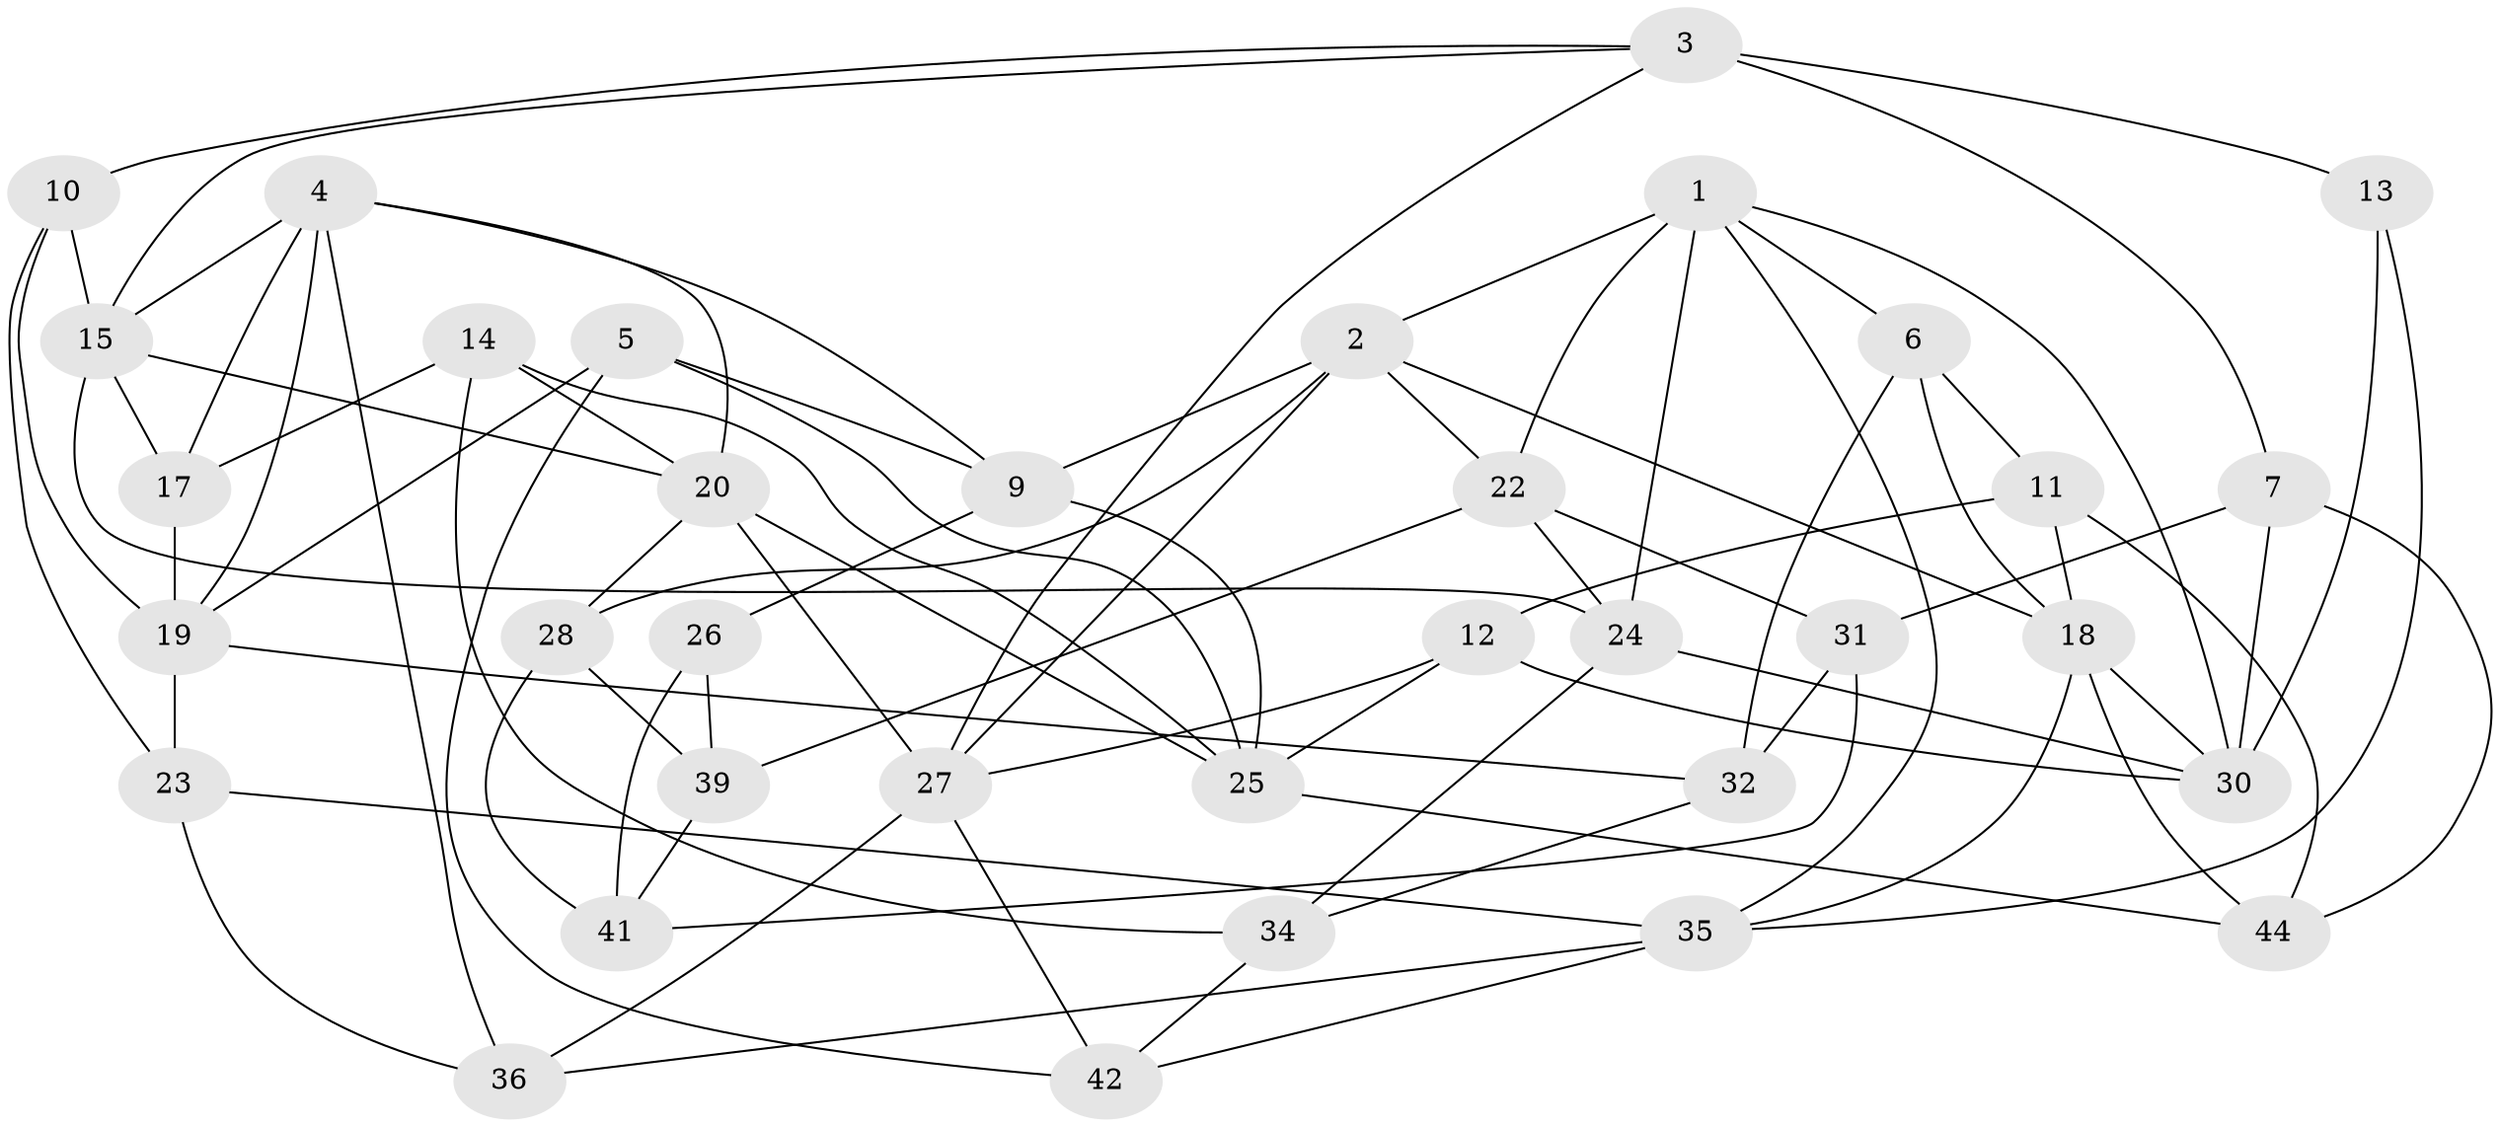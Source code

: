 // original degree distribution, {4: 1.0}
// Generated by graph-tools (version 1.1) at 2025/11/02/27/25 16:11:47]
// undirected, 35 vertices, 82 edges
graph export_dot {
graph [start="1"]
  node [color=gray90,style=filled];
  1 [super="+50"];
  2 [super="+43"];
  3 [super="+16"];
  4 [super="+8"];
  5;
  6;
  7;
  9 [super="+49"];
  10;
  11;
  12;
  13;
  14;
  15 [super="+47"];
  17;
  18 [super="+40"];
  19 [super="+21"];
  20 [super="+29"];
  22 [super="+33"];
  23;
  24 [super="+46"];
  25 [super="+48"];
  26;
  27 [super="+37"];
  28;
  30 [super="+45"];
  31;
  32;
  34;
  35 [super="+38"];
  36;
  39;
  41;
  42;
  44;
  1 -- 24;
  1 -- 35;
  1 -- 30;
  1 -- 2;
  1 -- 6;
  1 -- 22;
  2 -- 18;
  2 -- 27;
  2 -- 28;
  2 -- 9;
  2 -- 22;
  3 -- 15;
  3 -- 13 [weight=2];
  3 -- 10;
  3 -- 7;
  3 -- 27;
  4 -- 36;
  4 -- 19;
  4 -- 17;
  4 -- 9;
  4 -- 20;
  4 -- 15;
  5 -- 42;
  5 -- 19;
  5 -- 9;
  5 -- 25;
  6 -- 18;
  6 -- 11;
  6 -- 32;
  7 -- 44;
  7 -- 31;
  7 -- 30;
  9 -- 25;
  9 -- 26 [weight=2];
  10 -- 15;
  10 -- 19;
  10 -- 23;
  11 -- 12;
  11 -- 44;
  11 -- 18;
  12 -- 30;
  12 -- 27;
  12 -- 25;
  13 -- 30;
  13 -- 35;
  14 -- 17;
  14 -- 34;
  14 -- 25;
  14 -- 20;
  15 -- 17;
  15 -- 24;
  15 -- 20;
  17 -- 19;
  18 -- 44;
  18 -- 30;
  18 -- 35;
  19 -- 23;
  19 -- 32;
  20 -- 28;
  20 -- 27;
  20 -- 25;
  22 -- 31;
  22 -- 24 [weight=2];
  22 -- 39;
  23 -- 35;
  23 -- 36;
  24 -- 34;
  24 -- 30;
  25 -- 44;
  26 -- 41;
  26 -- 39;
  27 -- 42;
  27 -- 36;
  28 -- 41;
  28 -- 39;
  31 -- 41;
  31 -- 32;
  32 -- 34;
  34 -- 42;
  35 -- 42;
  35 -- 36;
  39 -- 41;
}
